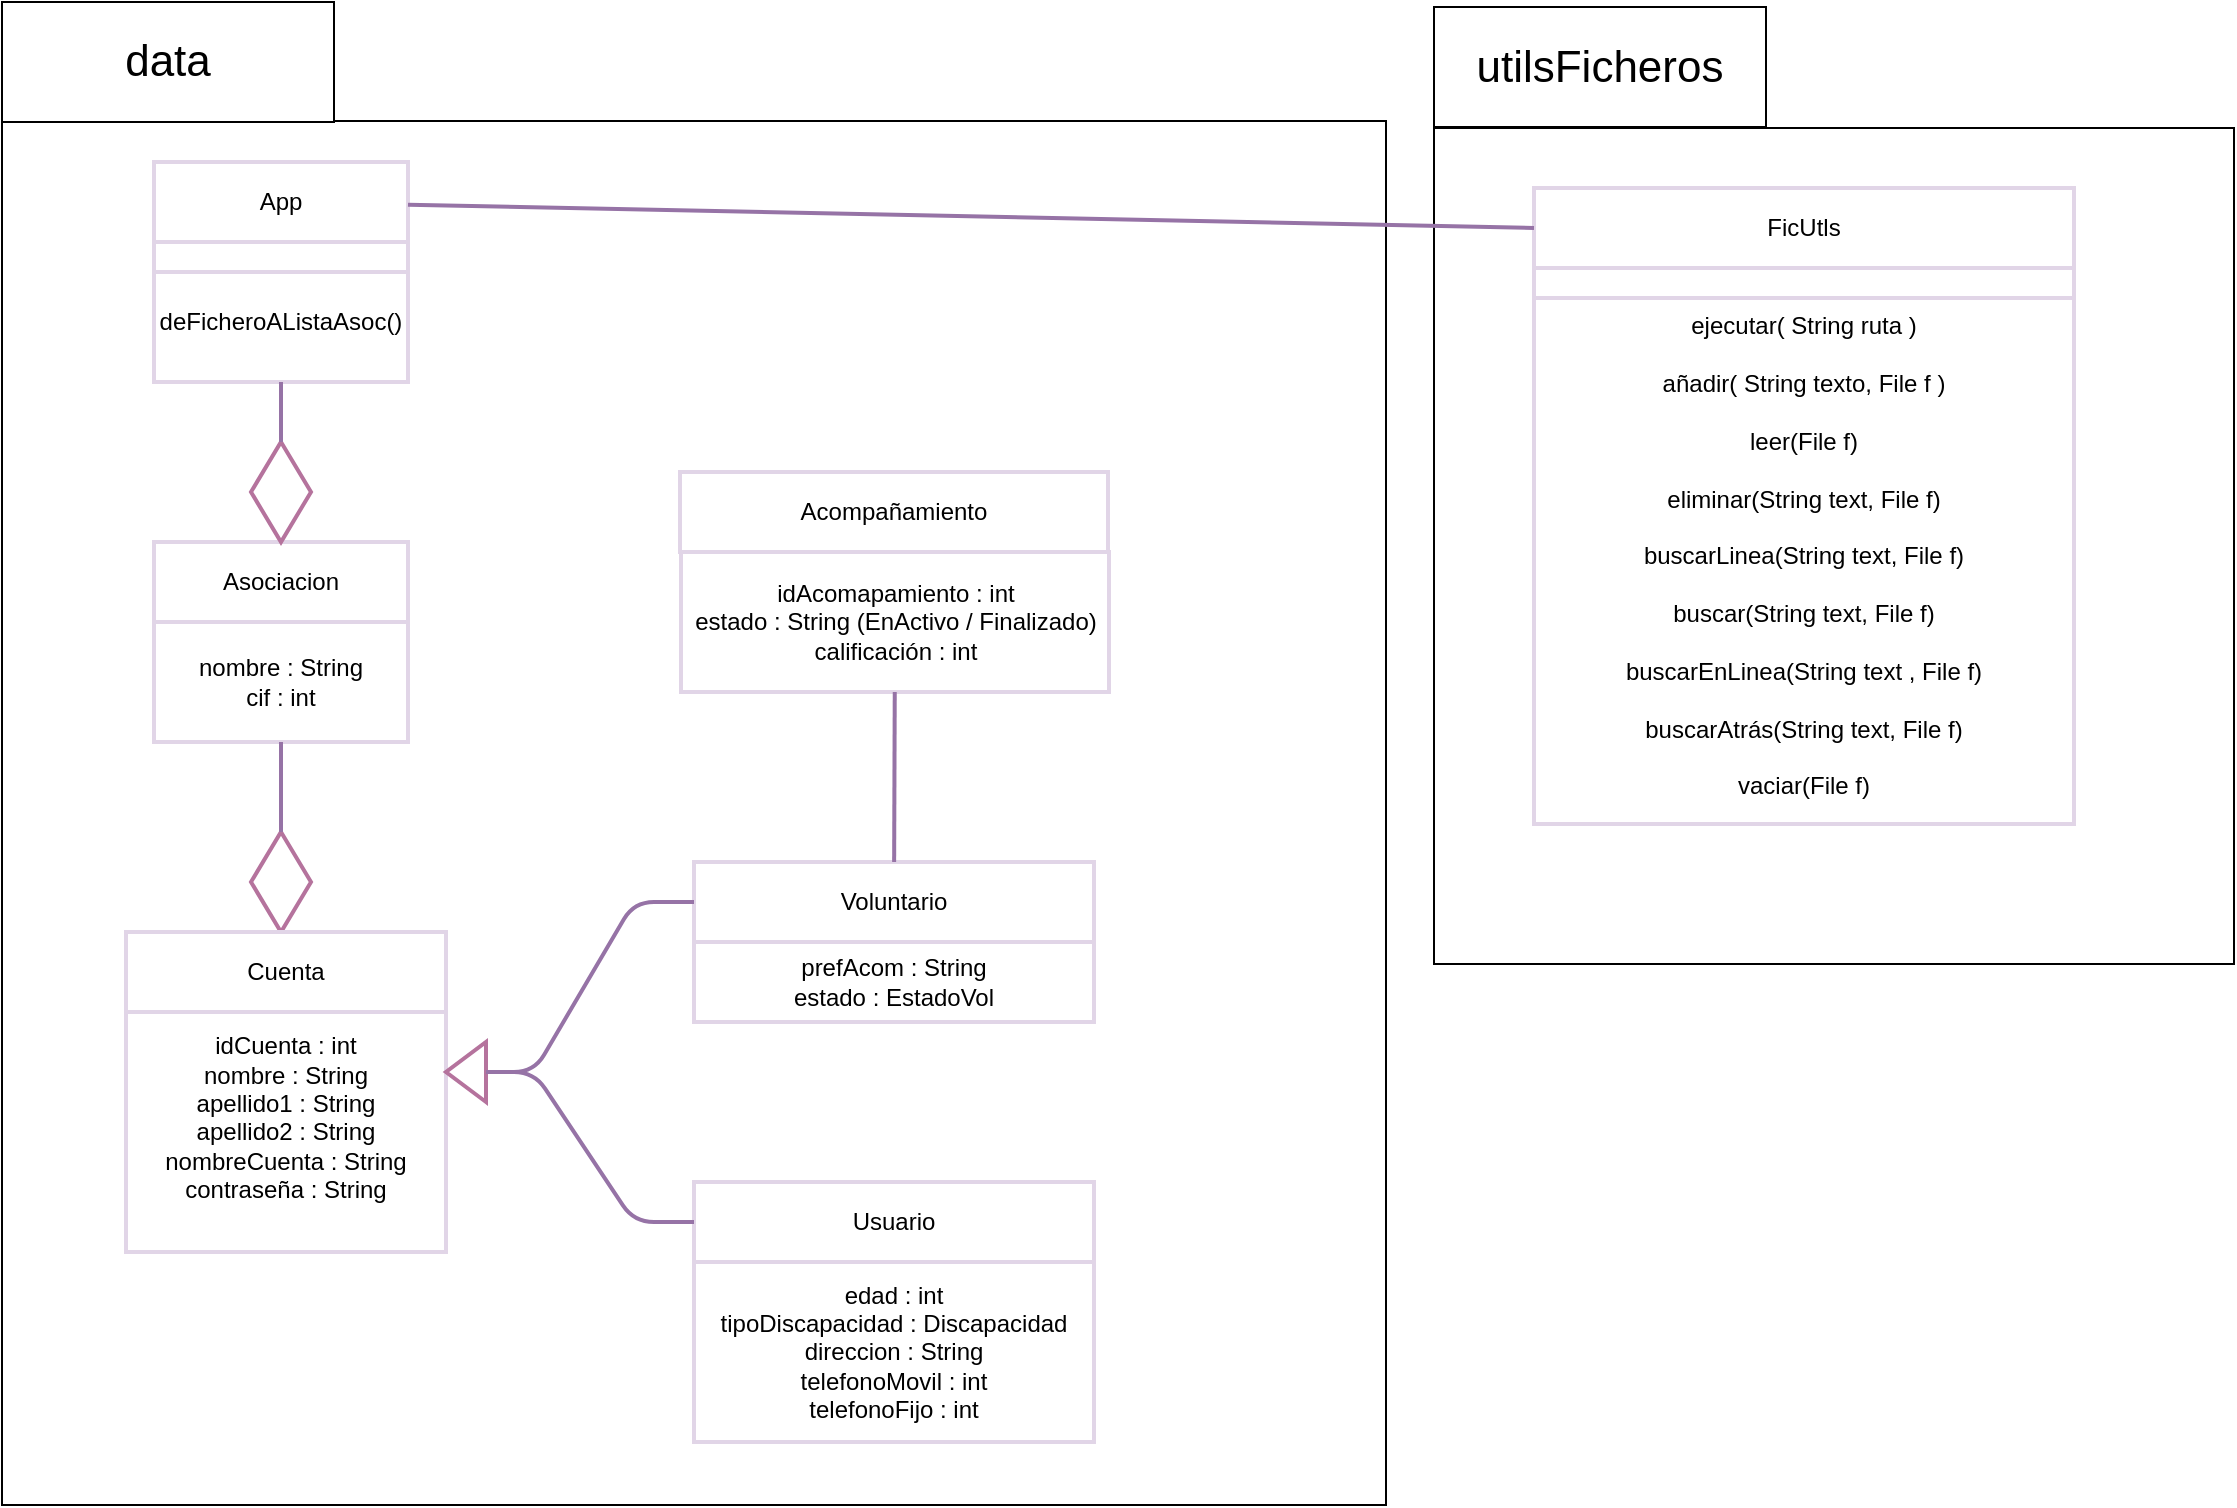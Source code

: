 <mxfile version="12.1.0" type="device" pages="1"><diagram id="lLpr2HKqQsdNPTikZ9qy" name="Page-1"><mxGraphModel dx="1408" dy="1977" grid="1" gridSize="10" guides="1" tooltips="1" connect="1" arrows="1" fold="1" page="1" pageScale="1" pageWidth="827" pageHeight="1169" math="0" shadow="0"><root><mxCell id="0"/><mxCell id="1" parent="0"/><mxCell id="PUSpKBPuBIr6J31ON_kH-12" value="" style="whiteSpace=wrap;html=1;aspect=fixed;" vertex="1" parent="1"><mxGeometry x="44" y="-0.5" width="692" height="692" as="geometry"/></mxCell><mxCell id="4i-2PndOn3J5-AyHGP-Q-14" value="Asociacion" style="rounded=0;whiteSpace=wrap;html=1;strokeWidth=2;strokeColor=#E1D5E7;" parent="1" vertex="1"><mxGeometry x="120" y="210" width="127" height="40" as="geometry"/></mxCell><mxCell id="4i-2PndOn3J5-AyHGP-Q-16" value="nombre : String&lt;br&gt;cif : int" style="rounded=0;whiteSpace=wrap;html=1;strokeWidth=2;strokeColor=#E1D5E7;" parent="1" vertex="1"><mxGeometry x="120" y="250" width="127" height="60" as="geometry"/></mxCell><mxCell id="4i-2PndOn3J5-AyHGP-Q-17" value="Usuario" style="rounded=0;whiteSpace=wrap;html=1;strokeWidth=2;strokeColor=#E1D5E7;" parent="1" vertex="1"><mxGeometry x="390" y="530" width="200" height="40" as="geometry"/></mxCell><mxCell id="4i-2PndOn3J5-AyHGP-Q-18" value="edad : int&lt;br&gt;tipoDiscapacidad : Discapacidad&lt;br&gt;direccion : String&lt;br&gt;telefonoMovil : int&lt;br&gt;telefonoFijo : int" style="rounded=0;whiteSpace=wrap;html=1;strokeWidth=2;strokeColor=#E1D5E7;" parent="1" vertex="1"><mxGeometry x="390" y="570" width="200" height="90" as="geometry"/></mxCell><mxCell id="4i-2PndOn3J5-AyHGP-Q-19" value="" style="rhombus;whiteSpace=wrap;html=1;strokeColor=#B5739D;strokeWidth=2;fillColor=#FFFFFF;" parent="1" vertex="1"><mxGeometry x="168.5" y="355" width="30" height="50" as="geometry"/></mxCell><mxCell id="4i-2PndOn3J5-AyHGP-Q-20" value="" style="endArrow=none;html=1;strokeWidth=2;fillColor=#e1d5e7;strokeColor=#9673a6;exitX=0.5;exitY=0;exitDx=0;exitDy=0;entryX=0.5;entryY=1;entryDx=0;entryDy=0;" parent="1" source="4i-2PndOn3J5-AyHGP-Q-19" target="4i-2PndOn3J5-AyHGP-Q-16" edge="1"><mxGeometry width="50" height="50" relative="1" as="geometry"><mxPoint x="16" y="300" as="sourcePoint"/><mxPoint x="106" y="230" as="targetPoint"/><Array as="points"/></mxGeometry></mxCell><mxCell id="4i-2PndOn3J5-AyHGP-Q-21" value="Voluntario" style="rounded=0;whiteSpace=wrap;html=1;strokeWidth=2;strokeColor=#E1D5E7;" parent="1" vertex="1"><mxGeometry x="390" y="370" width="200" height="40" as="geometry"/></mxCell><mxCell id="4i-2PndOn3J5-AyHGP-Q-22" value="&lt;span style=&quot;white-space: normal&quot;&gt;prefAcom : String&lt;br&gt;estado : EstadoVol&lt;br&gt;&lt;/span&gt;" style="rounded=0;whiteSpace=wrap;html=1;strokeWidth=2;strokeColor=#E1D5E7;" parent="1" vertex="1"><mxGeometry x="390" y="410" width="200" height="40" as="geometry"/></mxCell><mxCell id="4i-2PndOn3J5-AyHGP-Q-25" value="Cuenta" style="rounded=0;whiteSpace=wrap;html=1;strokeWidth=2;strokeColor=#E1D5E7;" parent="1" vertex="1"><mxGeometry x="106" y="405" width="160" height="40" as="geometry"/></mxCell><mxCell id="4i-2PndOn3J5-AyHGP-Q-27" value="&lt;span style=&quot;white-space: normal&quot;&gt;idCuenta : int&lt;br&gt;nombre : String&lt;/span&gt;&lt;br style=&quot;white-space: normal&quot;&gt;&lt;span style=&quot;white-space: normal&quot;&gt;apellido1 : String&lt;/span&gt;&lt;br style=&quot;white-space: normal&quot;&gt;&lt;span style=&quot;white-space: normal&quot;&gt;apellido2 : String&lt;/span&gt;&lt;br style=&quot;white-space: normal&quot;&gt;&lt;span style=&quot;white-space: normal&quot;&gt;nombreCuenta : String&lt;/span&gt;&lt;br style=&quot;white-space: normal&quot;&gt;&lt;span style=&quot;white-space: normal&quot;&gt;contraseña : String&lt;br&gt;&lt;br&gt;&lt;/span&gt;" style="rounded=0;whiteSpace=wrap;html=1;strokeWidth=2;strokeColor=#E1D5E7;" parent="1" vertex="1"><mxGeometry x="106" y="445" width="160" height="120" as="geometry"/></mxCell><mxCell id="4i-2PndOn3J5-AyHGP-Q-30" value="" style="triangle;whiteSpace=wrap;html=1;strokeColor=#B5739D;strokeWidth=2;fillColor=#FFFFFF;rotation=180;" parent="1" vertex="1"><mxGeometry x="266" y="460" width="20" height="30" as="geometry"/></mxCell><mxCell id="4i-2PndOn3J5-AyHGP-Q-31" value="" style="endArrow=none;html=1;strokeWidth=2;fillColor=#e1d5e7;strokeColor=#9673a6;exitX=0;exitY=0.5;exitDx=0;exitDy=0;entryX=0;entryY=0.5;entryDx=0;entryDy=0;" parent="1" source="4i-2PndOn3J5-AyHGP-Q-21" target="4i-2PndOn3J5-AyHGP-Q-30" edge="1"><mxGeometry width="50" height="50" relative="1" as="geometry"><mxPoint x="303.5" y="425.0" as="sourcePoint"/><mxPoint x="303.5" y="380.0" as="targetPoint"/><Array as="points"><mxPoint x="360" y="390"/><mxPoint x="310" y="475"/></Array></mxGeometry></mxCell><mxCell id="4i-2PndOn3J5-AyHGP-Q-32" value="" style="endArrow=none;html=1;strokeWidth=2;fillColor=#e1d5e7;strokeColor=#9673a6;exitX=0;exitY=0.5;exitDx=0;exitDy=0;entryX=0;entryY=0.5;entryDx=0;entryDy=0;" parent="1" source="4i-2PndOn3J5-AyHGP-Q-17" target="4i-2PndOn3J5-AyHGP-Q-30" edge="1"><mxGeometry width="50" height="50" relative="1" as="geometry"><mxPoint x="420" y="400.0" as="sourcePoint"/><mxPoint x="296" y="495" as="targetPoint"/><Array as="points"><mxPoint x="360" y="550"/><mxPoint x="310" y="475"/></Array></mxGeometry></mxCell><mxCell id="8mWcawNjxInmfWs6tG1u-1" value="Acompañamiento" style="rounded=0;whiteSpace=wrap;html=1;strokeWidth=2;strokeColor=#E1D5E7;" parent="1" vertex="1"><mxGeometry x="383" y="175" width="214" height="40" as="geometry"/></mxCell><mxCell id="8mWcawNjxInmfWs6tG1u-2" value="&lt;span style=&quot;white-space: normal&quot;&gt;idAcomapamiento : int&lt;br&gt;estado : String (EnActivo / Finalizado)&lt;br&gt;calificación : int&lt;br&gt;&lt;/span&gt;" style="rounded=0;whiteSpace=wrap;html=1;strokeWidth=2;strokeColor=#E1D5E7;" parent="1" vertex="1"><mxGeometry x="383.5" y="215" width="214" height="70" as="geometry"/></mxCell><mxCell id="8mWcawNjxInmfWs6tG1u-4" value="" style="endArrow=none;html=1;strokeWidth=2;fillColor=#e1d5e7;strokeColor=#9673a6;" parent="1" source="8mWcawNjxInmfWs6tG1u-2" target="4i-2PndOn3J5-AyHGP-Q-21" edge="1"><mxGeometry width="50" height="50" relative="1" as="geometry"><mxPoint x="193.5" y="365" as="sourcePoint"/><mxPoint x="193.5" y="320" as="targetPoint"/><Array as="points"/></mxGeometry></mxCell><mxCell id="PUSpKBPuBIr6J31ON_kH-7" value="App" style="rounded=0;whiteSpace=wrap;html=1;strokeWidth=2;strokeColor=#E1D5E7;" vertex="1" parent="1"><mxGeometry x="120" y="20" width="127" height="40" as="geometry"/></mxCell><mxCell id="PUSpKBPuBIr6J31ON_kH-8" value="deFicheroAListaAsoc()" style="rounded=0;whiteSpace=wrap;html=1;strokeWidth=2;strokeColor=#E1D5E7;" vertex="1" parent="1"><mxGeometry x="120" y="70" width="127" height="60" as="geometry"/></mxCell><mxCell id="PUSpKBPuBIr6J31ON_kH-9" value="" style="rhombus;whiteSpace=wrap;html=1;strokeColor=#B5739D;strokeWidth=2;fillColor=#FFFFFF;" vertex="1" parent="1"><mxGeometry x="168.5" y="160" width="30" height="50" as="geometry"/></mxCell><mxCell id="PUSpKBPuBIr6J31ON_kH-10" value="" style="endArrow=none;html=1;strokeWidth=2;fillColor=#e1d5e7;strokeColor=#9673a6;exitX=0.5;exitY=0;exitDx=0;exitDy=0;entryX=0.5;entryY=1;entryDx=0;entryDy=0;" edge="1" parent="1" source="PUSpKBPuBIr6J31ON_kH-9" target="PUSpKBPuBIr6J31ON_kH-8"><mxGeometry width="50" height="50" relative="1" as="geometry"><mxPoint x="16" y="105" as="sourcePoint"/><mxPoint x="106" y="35" as="targetPoint"/><Array as="points"/></mxGeometry></mxCell><mxCell id="PUSpKBPuBIr6J31ON_kH-11" value="" style="rounded=0;whiteSpace=wrap;html=1;strokeWidth=2;strokeColor=#E1D5E7;" vertex="1" parent="1"><mxGeometry x="120" y="60" width="127" height="15" as="geometry"/></mxCell><mxCell id="PUSpKBPuBIr6J31ON_kH-13" value="&lt;font style=&quot;font-size: 22px&quot;&gt;data&lt;/font&gt;" style="rounded=0;whiteSpace=wrap;html=1;" vertex="1" parent="1"><mxGeometry x="44" y="-60" width="166" height="60" as="geometry"/></mxCell><mxCell id="PUSpKBPuBIr6J31ON_kH-14" value="" style="rounded=0;whiteSpace=wrap;html=1;" vertex="1" parent="1"><mxGeometry x="760" y="3" width="400" height="418" as="geometry"/></mxCell><mxCell id="PUSpKBPuBIr6J31ON_kH-15" value="&lt;span style=&quot;font-size: 22px&quot;&gt;utilsFicheros&lt;/span&gt;" style="rounded=0;whiteSpace=wrap;html=1;" vertex="1" parent="1"><mxGeometry x="760" y="-57.5" width="166" height="60" as="geometry"/></mxCell><mxCell id="PUSpKBPuBIr6J31ON_kH-16" value="FicUtls" style="rounded=0;whiteSpace=wrap;html=1;strokeWidth=2;strokeColor=#E1D5E7;" vertex="1" parent="1"><mxGeometry x="810" y="33" width="270" height="40" as="geometry"/></mxCell><mxCell id="PUSpKBPuBIr6J31ON_kH-17" value="ejecutar( String ruta )&lt;br&gt;&lt;br&gt;añadir(&amp;nbsp;String texto, File f )&lt;br&gt;&lt;br&gt;leer(File f)&lt;br&gt;&lt;br&gt;eliminar(String text, File f)&lt;br&gt;&lt;br&gt;buscarLinea(String text, File f)&lt;br&gt;&lt;br&gt;buscar(String text, File f)&lt;br&gt;&lt;br&gt;buscarEnLinea(String text , File f)&lt;br&gt;&lt;br&gt;buscarAtrás(String text, File f)&lt;br&gt;&lt;br&gt;vaciar(File f)" style="rounded=0;whiteSpace=wrap;html=1;strokeWidth=2;strokeColor=#E1D5E7;" vertex="1" parent="1"><mxGeometry x="810" y="83" width="270" height="268" as="geometry"/></mxCell><mxCell id="PUSpKBPuBIr6J31ON_kH-18" value="" style="rounded=0;whiteSpace=wrap;html=1;strokeWidth=2;strokeColor=#E1D5E7;" vertex="1" parent="1"><mxGeometry x="810" y="73" width="270" height="15" as="geometry"/></mxCell><mxCell id="PUSpKBPuBIr6J31ON_kH-19" value="" style="endArrow=none;html=1;strokeWidth=2;fillColor=#e1d5e7;strokeColor=#9673a6;exitX=0;exitY=0.5;exitDx=0;exitDy=0;" edge="1" parent="1" source="PUSpKBPuBIr6J31ON_kH-16" target="PUSpKBPuBIr6J31ON_kH-7"><mxGeometry width="50" height="50" relative="1" as="geometry"><mxPoint x="500.375" y="295" as="sourcePoint"/><mxPoint x="500.071" y="380" as="targetPoint"/><Array as="points"/></mxGeometry></mxCell></root></mxGraphModel></diagram></mxfile>